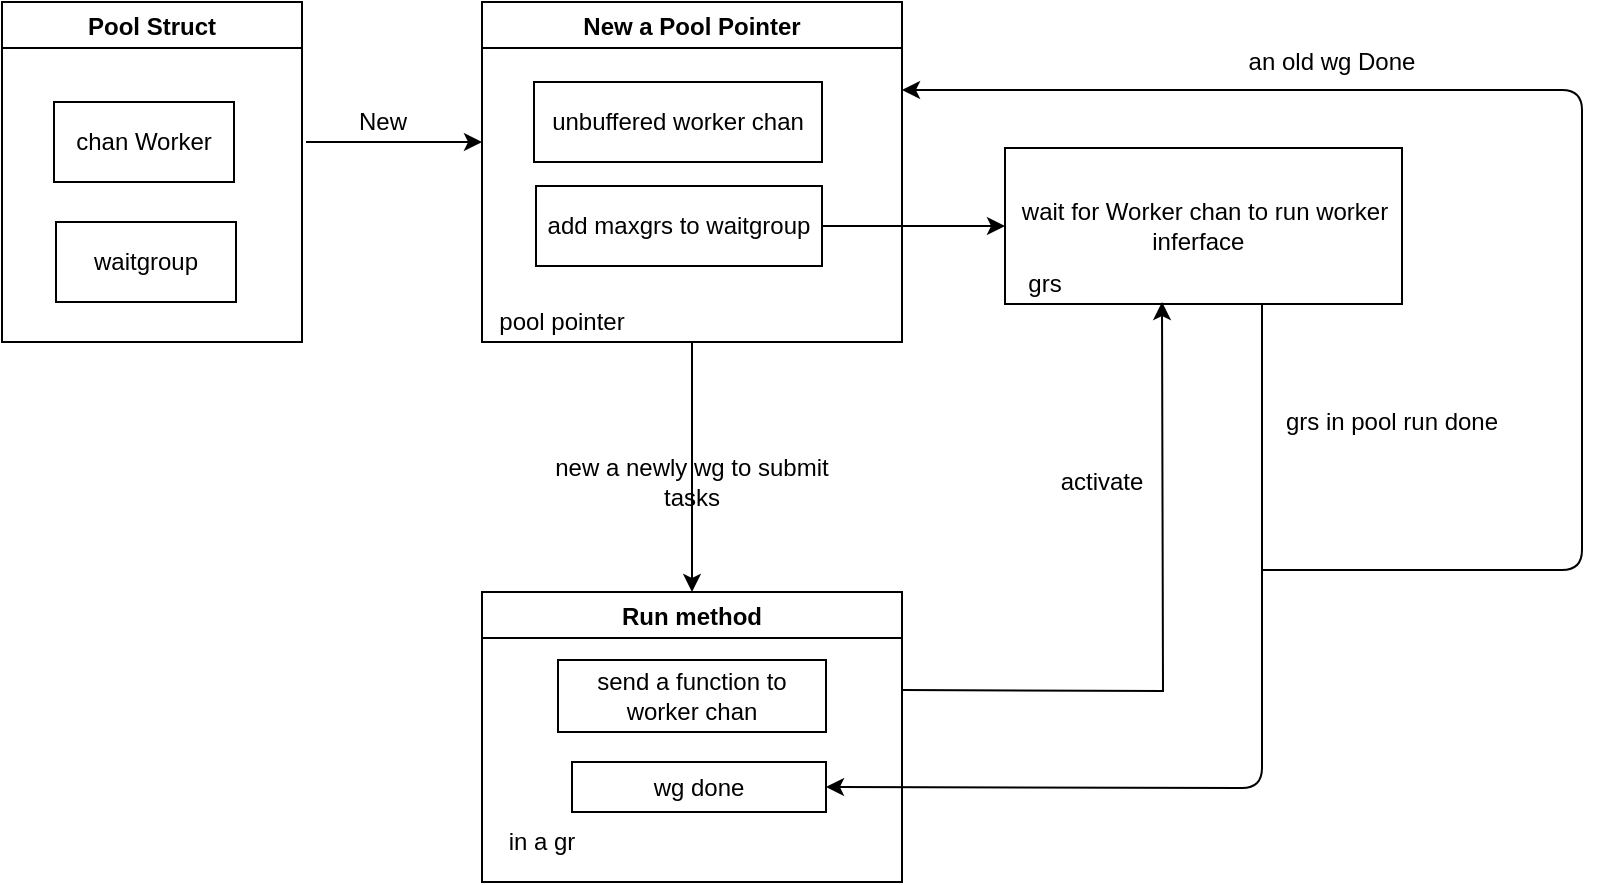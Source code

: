 <mxfile version="13.10.0" type="embed">
    <diagram id="wlumiGv5TYknCUr09sGl" name="第 1 页">
        <mxGraphModel dx="1374" dy="790" grid="1" gridSize="10" guides="1" tooltips="1" connect="1" arrows="1" fold="1" page="1" pageScale="1" pageWidth="827" pageHeight="1169" math="0" shadow="0">
            <root>
                <mxCell id="0"/>
                <mxCell id="1" parent="0"/>
                <mxCell id="2" value="Pool Struct" style="swimlane;" vertex="1" parent="1">
                    <mxGeometry x="10" y="290" width="150" height="170" as="geometry"/>
                </mxCell>
                <mxCell id="3" value="chan Worker" style="whiteSpace=wrap;html=1;" vertex="1" parent="2">
                    <mxGeometry x="26" y="50" width="90" height="40" as="geometry"/>
                </mxCell>
                <mxCell id="6" value="waitgroup" style="whiteSpace=wrap;html=1;" vertex="1" parent="2">
                    <mxGeometry x="27" y="110" width="90" height="40" as="geometry"/>
                </mxCell>
                <mxCell id="23" value="" style="edgeStyle=orthogonalEdgeStyle;rounded=0;orthogonalLoop=1;jettySize=auto;html=1;" edge="1" parent="1" source="8" target="19">
                    <mxGeometry relative="1" as="geometry"/>
                </mxCell>
                <mxCell id="8" value="New a Pool Pointer" style="swimlane;" vertex="1" parent="1">
                    <mxGeometry x="250" y="290" width="210" height="170" as="geometry"/>
                </mxCell>
                <mxCell id="9" value="unbuffered worker chan" style="whiteSpace=wrap;html=1;" vertex="1" parent="8">
                    <mxGeometry x="26" y="40" width="144" height="40" as="geometry"/>
                </mxCell>
                <mxCell id="10" value="add maxgrs to waitgroup" style="whiteSpace=wrap;html=1;" vertex="1" parent="8">
                    <mxGeometry x="27" y="92" width="143" height="40" as="geometry"/>
                </mxCell>
                <mxCell id="15" value="pool pointer" style="text;html=1;strokeColor=none;fillColor=none;align=center;verticalAlign=middle;whiteSpace=wrap;rounded=0;" vertex="1" parent="8">
                    <mxGeometry y="150" width="80" height="20" as="geometry"/>
                </mxCell>
                <mxCell id="11" value="New" style="text;html=1;align=center;verticalAlign=middle;resizable=0;points=[];autosize=1;" vertex="1" parent="1">
                    <mxGeometry x="180" y="340" width="40" height="20" as="geometry"/>
                </mxCell>
                <mxCell id="14" value="" style="endArrow=classic;html=1;" edge="1" parent="1">
                    <mxGeometry width="50" height="50" relative="1" as="geometry">
                        <mxPoint x="162" y="360" as="sourcePoint"/>
                        <mxPoint x="250" y="360" as="targetPoint"/>
                    </mxGeometry>
                </mxCell>
                <mxCell id="16" value="wait for Worker chan to run worker inferface&amp;nbsp;&amp;nbsp;" style="whiteSpace=wrap;html=1;" vertex="1" parent="1">
                    <mxGeometry x="511.5" y="363" width="198.5" height="78" as="geometry"/>
                </mxCell>
                <mxCell id="17" value="" style="edgeStyle=orthogonalEdgeStyle;rounded=0;orthogonalLoop=1;jettySize=auto;html=1;" edge="1" parent="1" source="10" target="16">
                    <mxGeometry relative="1" as="geometry"/>
                </mxCell>
                <mxCell id="18" value="grs" style="text;html=1;strokeColor=none;fillColor=none;align=center;verticalAlign=middle;whiteSpace=wrap;rounded=0;" vertex="1" parent="1">
                    <mxGeometry x="511.5" y="421" width="38.5" height="20" as="geometry"/>
                </mxCell>
                <mxCell id="26" value="" style="edgeStyle=orthogonalEdgeStyle;rounded=0;orthogonalLoop=1;jettySize=auto;html=1;" edge="1" parent="1">
                    <mxGeometry relative="1" as="geometry">
                        <mxPoint x="460" y="634" as="sourcePoint"/>
                        <mxPoint x="590" y="440" as="targetPoint"/>
                    </mxGeometry>
                </mxCell>
                <mxCell id="19" value="Run method" style="swimlane;" vertex="1" parent="1">
                    <mxGeometry x="250" y="585" width="210" height="145" as="geometry"/>
                </mxCell>
                <mxCell id="20" value="send a function to worker chan" style="whiteSpace=wrap;html=1;" vertex="1" parent="19">
                    <mxGeometry x="38" y="34" width="134" height="36" as="geometry"/>
                </mxCell>
                <mxCell id="22" value="in a gr" style="text;html=1;strokeColor=none;fillColor=none;align=center;verticalAlign=middle;whiteSpace=wrap;rounded=0;" vertex="1" parent="19">
                    <mxGeometry x="-10" y="115" width="80" height="20" as="geometry"/>
                </mxCell>
                <mxCell id="32" value="wg done" style="whiteSpace=wrap;html=1;" vertex="1" parent="19">
                    <mxGeometry x="45" y="85" width="127" height="25" as="geometry"/>
                </mxCell>
                <mxCell id="24" value="new a newly wg to submit tasks" style="text;html=1;strokeColor=none;fillColor=none;align=center;verticalAlign=middle;whiteSpace=wrap;rounded=0;rotation=0;" vertex="1" parent="1">
                    <mxGeometry x="275" y="490" width="160" height="80" as="geometry"/>
                </mxCell>
                <mxCell id="27" value="activate" style="text;html=1;strokeColor=none;fillColor=none;align=center;verticalAlign=middle;whiteSpace=wrap;rounded=0;" vertex="1" parent="1">
                    <mxGeometry x="540" y="520" width="40" height="20" as="geometry"/>
                </mxCell>
                <mxCell id="28" value="" style="endArrow=classic;html=1;entryX=1;entryY=0.5;entryDx=0;entryDy=0;" edge="1" parent="1" target="32">
                    <mxGeometry width="50" height="50" relative="1" as="geometry">
                        <mxPoint x="640" y="441" as="sourcePoint"/>
                        <mxPoint x="460" y="669" as="targetPoint"/>
                        <Array as="points">
                            <mxPoint x="640" y="683"/>
                        </Array>
                    </mxGeometry>
                </mxCell>
                <mxCell id="33" value="" style="endArrow=classic;html=1;" edge="1" parent="1">
                    <mxGeometry width="50" height="50" relative="1" as="geometry">
                        <mxPoint x="640" y="574" as="sourcePoint"/>
                        <mxPoint x="460" y="334" as="targetPoint"/>
                        <Array as="points">
                            <mxPoint x="800" y="574"/>
                            <mxPoint x="800" y="334"/>
                        </Array>
                    </mxGeometry>
                </mxCell>
                <mxCell id="34" value="an old wg Done" style="text;html=1;strokeColor=none;fillColor=none;align=center;verticalAlign=middle;whiteSpace=wrap;rounded=0;" vertex="1" parent="1">
                    <mxGeometry x="620" y="310" width="110" height="20" as="geometry"/>
                </mxCell>
                <mxCell id="35" value="grs in pool run done" style="text;html=1;strokeColor=none;fillColor=none;align=center;verticalAlign=middle;whiteSpace=wrap;rounded=0;" vertex="1" parent="1">
                    <mxGeometry x="650" y="490" width="110" height="20" as="geometry"/>
                </mxCell>
            </root>
        </mxGraphModel>
    </diagram>
</mxfile>